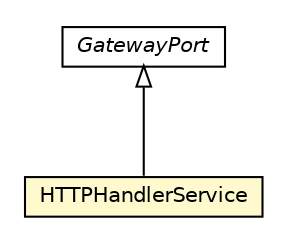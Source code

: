 #!/usr/local/bin/dot
#
# Class diagram 
# Generated by UMLGraph version R5_6-24-gf6e263 (http://www.umlgraph.org/)
#

digraph G {
	edge [fontname="Helvetica",fontsize=10,labelfontname="Helvetica",labelfontsize=10];
	node [fontname="Helvetica",fontsize=10,shape=plaintext];
	nodesep=0.25;
	ranksep=0.5;
	// org.universAAL.ri.servicegateway.GatewayPort
	c4314939 [label=<<table title="org.universAAL.ri.servicegateway.GatewayPort" border="0" cellborder="1" cellspacing="0" cellpadding="2" port="p" href="../../../../../ri/servicegateway/GatewayPort.html">
		<tr><td><table border="0" cellspacing="0" cellpadding="1">
<tr><td align="center" balign="center"><font face="Helvetica-Oblique"> GatewayPort </font></td></tr>
		</table></td></tr>
		</table>>, URL="../../../../../ri/servicegateway/GatewayPort.html", fontname="Helvetica", fontcolor="black", fontsize=10.0];
	// org.universAAL.ui.ui.handler.web.html.HTTPHandlerService
	c4315288 [label=<<table title="org.universAAL.ui.ui.handler.web.html.HTTPHandlerService" border="0" cellborder="1" cellspacing="0" cellpadding="2" port="p" bgcolor="lemonChiffon" href="./HTTPHandlerService.html">
		<tr><td><table border="0" cellspacing="0" cellpadding="1">
<tr><td align="center" balign="center"> HTTPHandlerService </td></tr>
		</table></td></tr>
		</table>>, URL="./HTTPHandlerService.html", fontname="Helvetica", fontcolor="black", fontsize=10.0];
	//org.universAAL.ui.ui.handler.web.html.HTTPHandlerService extends org.universAAL.ri.servicegateway.GatewayPort
	c4314939:p -> c4315288:p [dir=back,arrowtail=empty];
}


